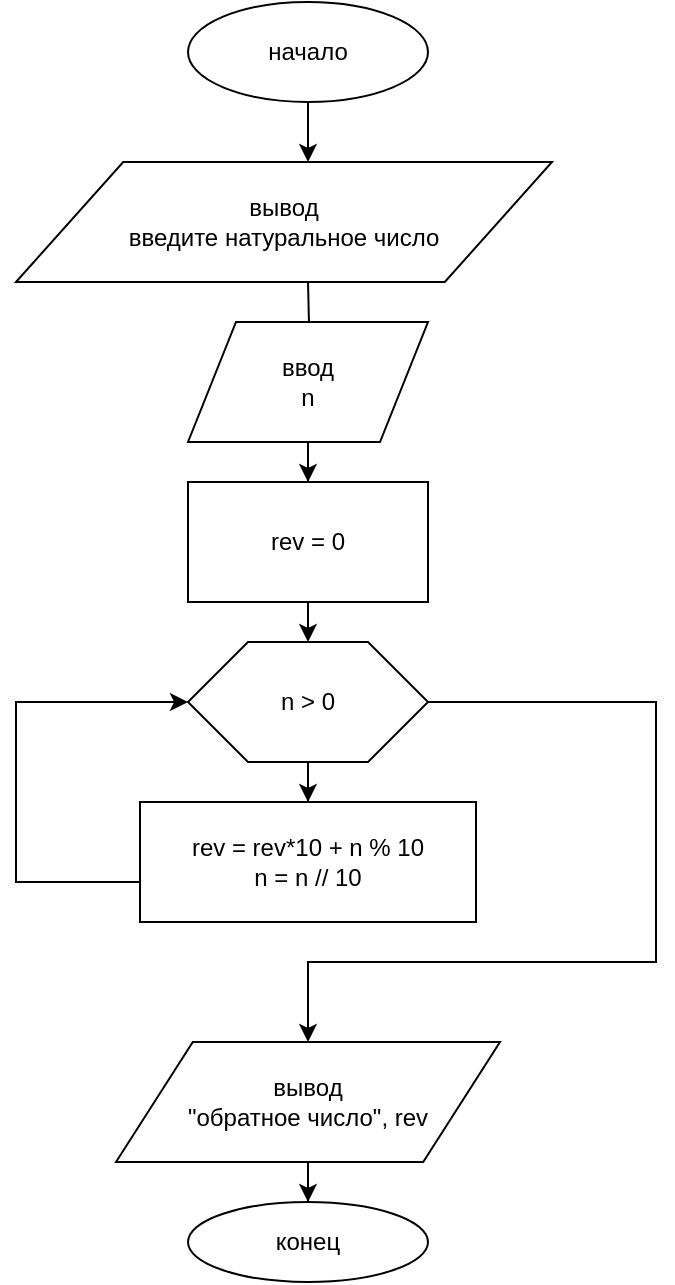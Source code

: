 <mxfile version="14.6.13" type="device"><diagram id="Wpkz17Nc3lA1-txzcgmb" name="Страница 1"><mxGraphModel dx="1086" dy="846" grid="1" gridSize="10" guides="1" tooltips="1" connect="1" arrows="1" fold="1" page="1" pageScale="1" pageWidth="827" pageHeight="1169" math="0" shadow="0"><root><mxCell id="0"/><mxCell id="1" parent="0"/><mxCell id="jmeNbGJjfftKFMOz3k4O-26" value="" style="edgeStyle=orthogonalEdgeStyle;rounded=0;orthogonalLoop=1;jettySize=auto;html=1;" edge="1" parent="1" source="jmeNbGJjfftKFMOz3k4O-27"><mxGeometry relative="1" as="geometry"><mxPoint x="426" y="160" as="targetPoint"/></mxGeometry></mxCell><mxCell id="jmeNbGJjfftKFMOz3k4O-27" value="начало" style="ellipse;whiteSpace=wrap;html=1;" vertex="1" parent="1"><mxGeometry x="366" y="80" width="120" height="50" as="geometry"/></mxCell><mxCell id="jmeNbGJjfftKFMOz3k4O-28" value="" style="edgeStyle=orthogonalEdgeStyle;rounded=0;orthogonalLoop=1;jettySize=auto;html=1;" edge="1" parent="1" target="jmeNbGJjfftKFMOz3k4O-31"><mxGeometry relative="1" as="geometry"><mxPoint x="426" y="220" as="sourcePoint"/></mxGeometry></mxCell><mxCell id="jmeNbGJjfftKFMOz3k4O-29" value="&lt;div&gt;вывод&lt;/div&gt;&lt;div&gt;введите натуральное число&lt;br&gt;&lt;/div&gt;" style="shape=parallelogram;perimeter=parallelogramPerimeter;whiteSpace=wrap;html=1;" vertex="1" parent="1"><mxGeometry x="280" y="160" width="268" height="60" as="geometry"/></mxCell><mxCell id="jmeNbGJjfftKFMOz3k4O-30" style="edgeStyle=orthogonalEdgeStyle;rounded=0;orthogonalLoop=1;jettySize=auto;html=1;exitX=0.5;exitY=1;exitDx=0;exitDy=0;" edge="1" parent="1" source="jmeNbGJjfftKFMOz3k4O-31" target="jmeNbGJjfftKFMOz3k4O-36"><mxGeometry relative="1" as="geometry"/></mxCell><mxCell id="jmeNbGJjfftKFMOz3k4O-31" value="&lt;div&gt;ввод&lt;/div&gt;&lt;div&gt;n&lt;br&gt;&lt;/div&gt;" style="shape=parallelogram;perimeter=parallelogramPerimeter;whiteSpace=wrap;html=1;" vertex="1" parent="1"><mxGeometry x="366" y="240" width="120" height="60" as="geometry"/></mxCell><mxCell id="jmeNbGJjfftKFMOz3k4O-32" style="edgeStyle=orthogonalEdgeStyle;rounded=0;orthogonalLoop=1;jettySize=auto;html=1;exitX=0.5;exitY=1;exitDx=0;exitDy=0;" edge="1" parent="1" source="jmeNbGJjfftKFMOz3k4O-33" target="jmeNbGJjfftKFMOz3k4O-34"><mxGeometry relative="1" as="geometry"/></mxCell><mxCell id="jmeNbGJjfftKFMOz3k4O-33" value="&lt;div&gt;вывод&lt;/div&gt;&lt;div&gt;&quot;обратное число&quot;, rev&lt;/div&gt;" style="shape=parallelogram;perimeter=parallelogramPerimeter;whiteSpace=wrap;html=1;" vertex="1" parent="1"><mxGeometry x="330" y="600" width="192" height="60" as="geometry"/></mxCell><mxCell id="jmeNbGJjfftKFMOz3k4O-34" value="конец" style="ellipse;whiteSpace=wrap;html=1;" vertex="1" parent="1"><mxGeometry x="366" y="680" width="120" height="40" as="geometry"/></mxCell><mxCell id="jmeNbGJjfftKFMOz3k4O-35" style="edgeStyle=orthogonalEdgeStyle;rounded=0;orthogonalLoop=1;jettySize=auto;html=1;exitX=0.5;exitY=1;exitDx=0;exitDy=0;entryX=0.5;entryY=0;entryDx=0;entryDy=0;" edge="1" parent="1" source="jmeNbGJjfftKFMOz3k4O-36" target="jmeNbGJjfftKFMOz3k4O-39"><mxGeometry relative="1" as="geometry"/></mxCell><mxCell id="jmeNbGJjfftKFMOz3k4O-36" value="rev = 0" style="rounded=0;whiteSpace=wrap;html=1;" vertex="1" parent="1"><mxGeometry x="366" y="320" width="120" height="60" as="geometry"/></mxCell><mxCell id="jmeNbGJjfftKFMOz3k4O-37" value="" style="edgeStyle=orthogonalEdgeStyle;rounded=0;orthogonalLoop=1;jettySize=auto;html=1;" edge="1" parent="1" source="jmeNbGJjfftKFMOz3k4O-39" target="jmeNbGJjfftKFMOz3k4O-41"><mxGeometry relative="1" as="geometry"/></mxCell><mxCell id="jmeNbGJjfftKFMOz3k4O-38" style="edgeStyle=orthogonalEdgeStyle;rounded=0;orthogonalLoop=1;jettySize=auto;html=1;exitX=1;exitY=0.5;exitDx=0;exitDy=0;" edge="1" parent="1" source="jmeNbGJjfftKFMOz3k4O-39" target="jmeNbGJjfftKFMOz3k4O-33"><mxGeometry relative="1" as="geometry"><mxPoint x="700" y="580" as="targetPoint"/><Array as="points"><mxPoint x="600" y="430"/><mxPoint x="600" y="560"/><mxPoint x="426" y="560"/></Array></mxGeometry></mxCell><mxCell id="jmeNbGJjfftKFMOz3k4O-39" value="n &amp;gt; 0" style="shape=hexagon;perimeter=hexagonPerimeter2;whiteSpace=wrap;html=1;" vertex="1" parent="1"><mxGeometry x="366" y="400" width="120" height="60" as="geometry"/></mxCell><mxCell id="jmeNbGJjfftKFMOz3k4O-40" style="edgeStyle=orthogonalEdgeStyle;rounded=0;orthogonalLoop=1;jettySize=auto;html=1;entryX=0;entryY=0.5;entryDx=0;entryDy=0;" edge="1" parent="1" source="jmeNbGJjfftKFMOz3k4O-41" target="jmeNbGJjfftKFMOz3k4O-39"><mxGeometry relative="1" as="geometry"><mxPoint x="310" y="430" as="targetPoint"/><Array as="points"><mxPoint x="280" y="520"/><mxPoint x="280" y="430"/></Array></mxGeometry></mxCell><mxCell id="jmeNbGJjfftKFMOz3k4O-41" value="&lt;div&gt;rev = rev*10 + n % 10&lt;/div&gt;&lt;div&gt;n = n // 10&lt;br&gt;&lt;/div&gt;" style="rounded=0;whiteSpace=wrap;html=1;" vertex="1" parent="1"><mxGeometry x="342" y="480" width="168" height="60" as="geometry"/></mxCell></root></mxGraphModel></diagram></mxfile>